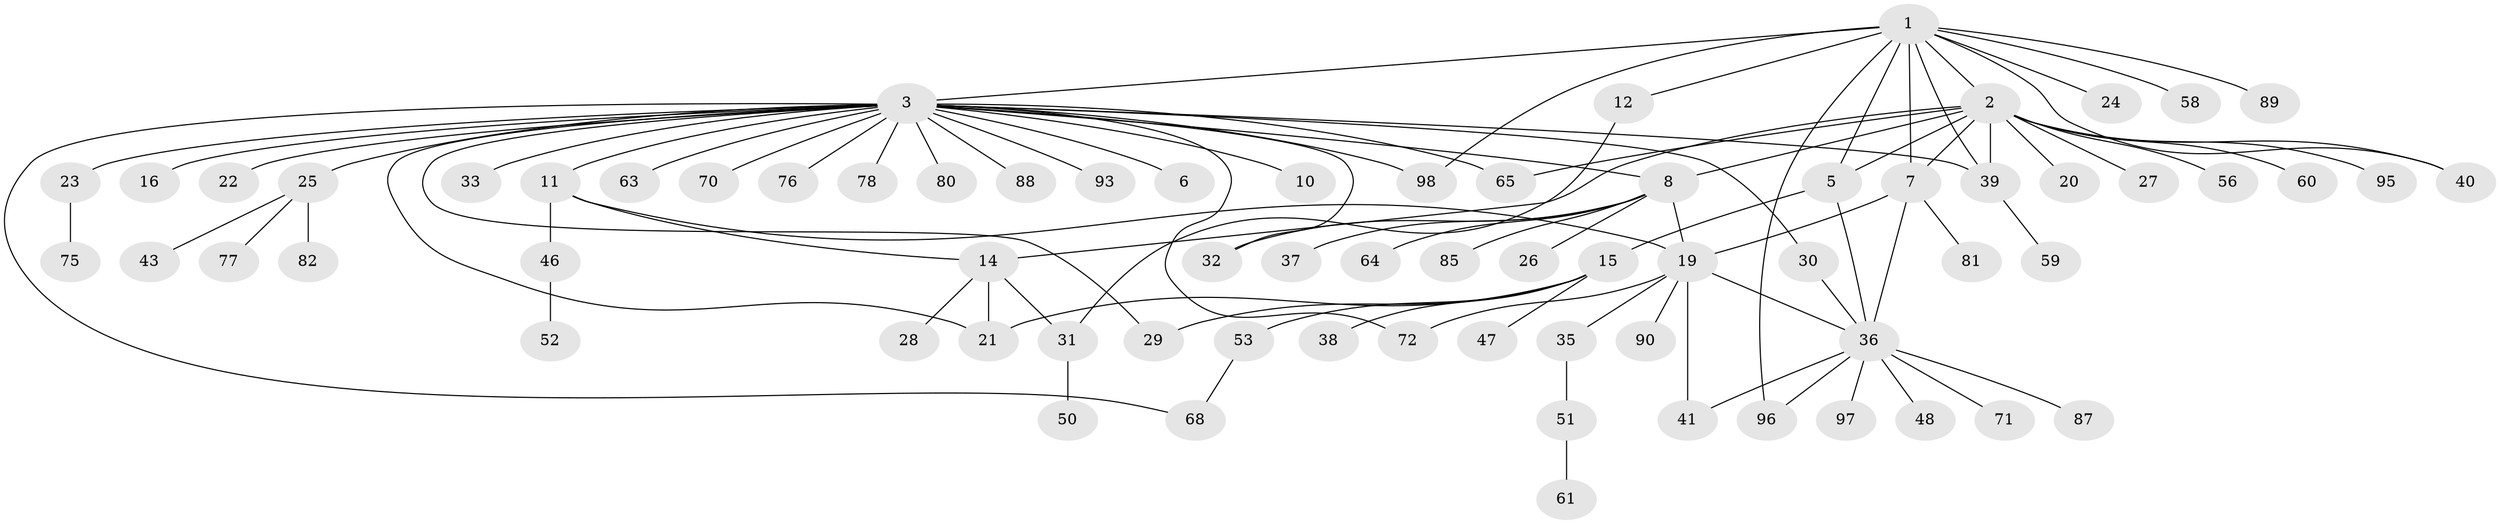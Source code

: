 // original degree distribution, {12: 0.01020408163265306, 11: 0.01020408163265306, 26: 0.01020408163265306, 2: 0.2755102040816326, 3: 0.10204081632653061, 1: 0.46938775510204084, 4: 0.061224489795918366, 8: 0.02040816326530612, 5: 0.02040816326530612, 6: 0.01020408163265306, 9: 0.01020408163265306}
// Generated by graph-tools (version 1.1) at 2025/41/03/06/25 10:41:45]
// undirected, 72 vertices, 94 edges
graph export_dot {
graph [start="1"]
  node [color=gray90,style=filled];
  1 [super="+74"];
  2 [super="+17"];
  3 [super="+4"];
  5 [super="+9"];
  6;
  7 [super="+67"];
  8 [super="+13"];
  10 [super="+34"];
  11;
  12 [super="+18"];
  14 [super="+44"];
  15 [super="+55"];
  16 [super="+49"];
  19 [super="+84"];
  20;
  21 [super="+83"];
  22;
  23;
  24;
  25;
  26;
  27;
  28;
  29;
  30;
  31;
  32 [super="+54"];
  33;
  35;
  36 [super="+66"];
  37;
  38 [super="+45"];
  39 [super="+62"];
  40 [super="+42"];
  41 [super="+94"];
  43;
  46 [super="+92"];
  47;
  48 [super="+86"];
  50;
  51;
  52;
  53;
  56 [super="+57"];
  58 [super="+73"];
  59;
  60;
  61;
  63;
  64;
  65 [super="+69"];
  68;
  70;
  71;
  72;
  75 [super="+79"];
  76;
  77;
  78;
  80;
  81 [super="+91"];
  82;
  85;
  87;
  88;
  89;
  90;
  93;
  95;
  96;
  97;
  98;
  1 -- 2;
  1 -- 3;
  1 -- 7;
  1 -- 12;
  1 -- 24;
  1 -- 39;
  1 -- 40;
  1 -- 58;
  1 -- 89;
  1 -- 98;
  1 -- 96;
  1 -- 5;
  2 -- 5;
  2 -- 14;
  2 -- 20;
  2 -- 40;
  2 -- 56 [weight=2];
  2 -- 65;
  2 -- 95;
  2 -- 8;
  2 -- 27;
  2 -- 60;
  2 -- 39;
  2 -- 7;
  3 -- 6;
  3 -- 8;
  3 -- 10;
  3 -- 11;
  3 -- 16;
  3 -- 22;
  3 -- 23;
  3 -- 25;
  3 -- 29;
  3 -- 30;
  3 -- 32;
  3 -- 33;
  3 -- 39;
  3 -- 63;
  3 -- 65;
  3 -- 68;
  3 -- 70;
  3 -- 72;
  3 -- 76;
  3 -- 78;
  3 -- 80;
  3 -- 88;
  3 -- 93;
  3 -- 98;
  3 -- 21;
  5 -- 36;
  5 -- 15;
  7 -- 19;
  7 -- 36 [weight=2];
  7 -- 81;
  8 -- 19;
  8 -- 26;
  8 -- 32;
  8 -- 37;
  8 -- 64;
  8 -- 85;
  11 -- 14;
  11 -- 19;
  11 -- 46;
  12 -- 31;
  14 -- 21;
  14 -- 28;
  14 -- 31;
  15 -- 29;
  15 -- 38;
  15 -- 47;
  15 -- 53;
  15 -- 21;
  19 -- 35;
  19 -- 41;
  19 -- 72;
  19 -- 90;
  19 -- 36;
  23 -- 75;
  25 -- 43;
  25 -- 77;
  25 -- 82;
  30 -- 36;
  31 -- 50;
  35 -- 51;
  36 -- 48;
  36 -- 96;
  36 -- 97;
  36 -- 71;
  36 -- 41;
  36 -- 87;
  39 -- 59;
  46 -- 52;
  51 -- 61;
  53 -- 68;
}
